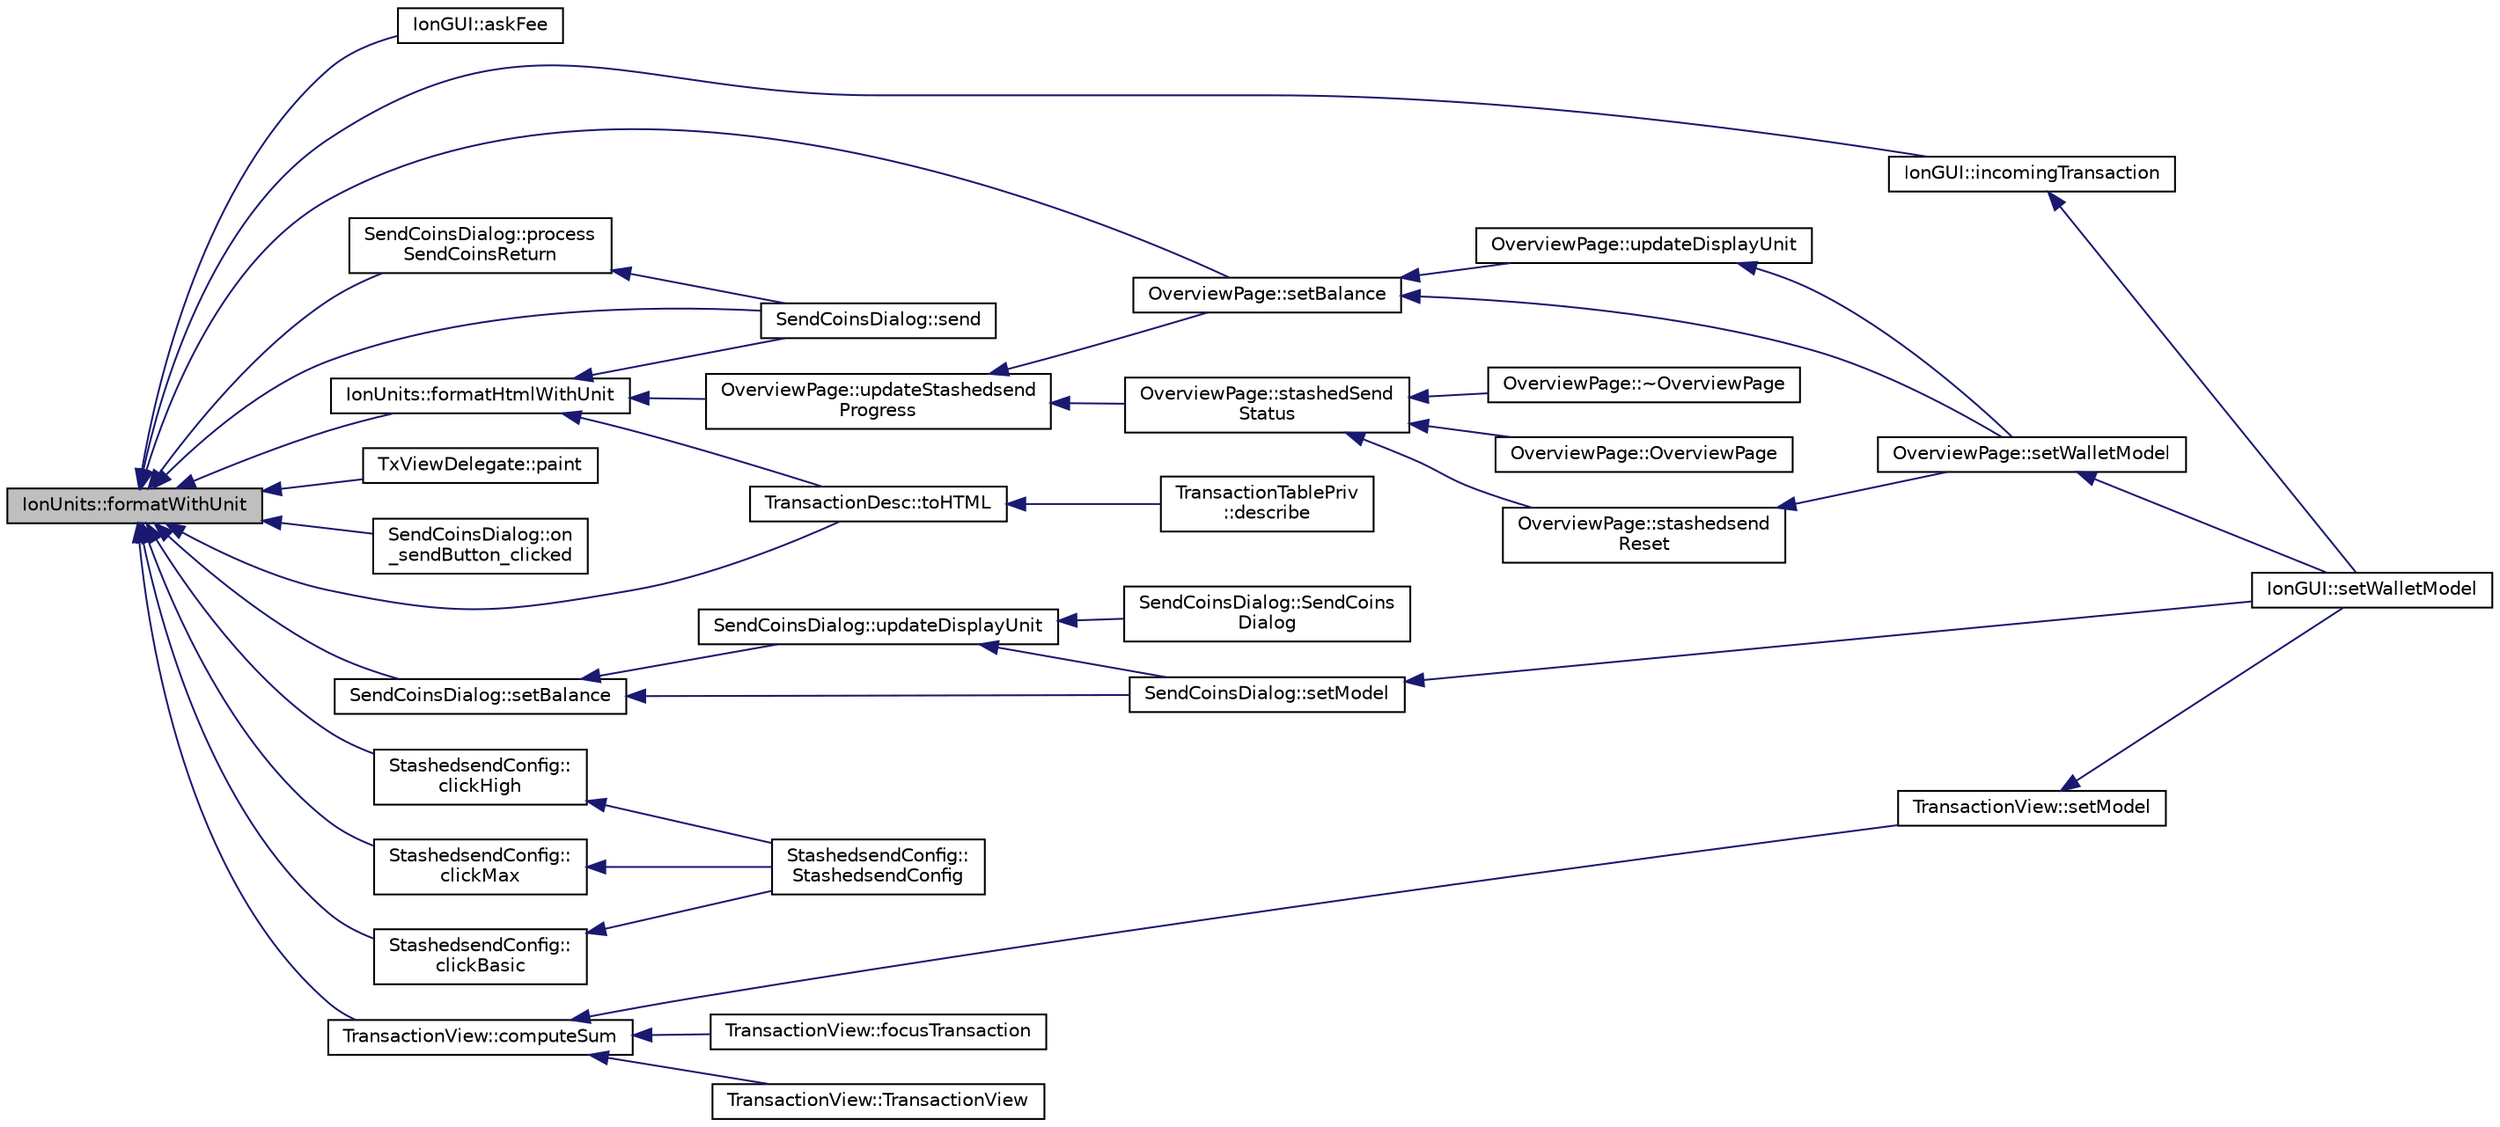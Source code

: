 digraph "IonUnits::formatWithUnit"
{
  edge [fontname="Helvetica",fontsize="10",labelfontname="Helvetica",labelfontsize="10"];
  node [fontname="Helvetica",fontsize="10",shape=record];
  rankdir="LR";
  Node253 [label="IonUnits::formatWithUnit",height=0.2,width=0.4,color="black", fillcolor="grey75", style="filled", fontcolor="black"];
  Node253 -> Node254 [dir="back",color="midnightblue",fontsize="10",style="solid",fontname="Helvetica"];
  Node254 [label="IonGUI::askFee",height=0.2,width=0.4,color="black", fillcolor="white", style="filled",URL="$dc/d0b/class_ion_g_u_i.html#a53aaa5c2286e3c045c55b554470c5dee",tooltip="Asks the user whether to pay the transaction fee or to cancel the transaction. "];
  Node253 -> Node255 [dir="back",color="midnightblue",fontsize="10",style="solid",fontname="Helvetica"];
  Node255 [label="IonGUI::incomingTransaction",height=0.2,width=0.4,color="black", fillcolor="white", style="filled",URL="$dc/d0b/class_ion_g_u_i.html#acdb78c5d98fb4528bd0e9f5b9c5ad048",tooltip="Show incoming transaction notification for new transactions. "];
  Node255 -> Node256 [dir="back",color="midnightblue",fontsize="10",style="solid",fontname="Helvetica"];
  Node256 [label="IonGUI::setWalletModel",height=0.2,width=0.4,color="black", fillcolor="white", style="filled",URL="$dc/d0b/class_ion_g_u_i.html#a37f87db65498b036d387c705a749c45d",tooltip="Set the wallet model. "];
  Node253 -> Node257 [dir="back",color="midnightblue",fontsize="10",style="solid",fontname="Helvetica"];
  Node257 [label="IonUnits::formatHtmlWithUnit",height=0.2,width=0.4,color="black", fillcolor="white", style="filled",URL="$d7/dab/class_ion_units.html#a93a4fcdd7d407be3b5ff404c678d7bf3"];
  Node257 -> Node258 [dir="back",color="midnightblue",fontsize="10",style="solid",fontname="Helvetica"];
  Node258 [label="OverviewPage::updateStashedsend\lProgress",height=0.2,width=0.4,color="black", fillcolor="white", style="filled",URL="$d1/d91/class_overview_page.html#acf4dda06d83173e5c701f4953c6a09aa"];
  Node258 -> Node259 [dir="back",color="midnightblue",fontsize="10",style="solid",fontname="Helvetica"];
  Node259 [label="OverviewPage::setBalance",height=0.2,width=0.4,color="black", fillcolor="white", style="filled",URL="$d1/d91/class_overview_page.html#a070a269ea7c7aacf129e6325fcd8343a"];
  Node259 -> Node260 [dir="back",color="midnightblue",fontsize="10",style="solid",fontname="Helvetica"];
  Node260 [label="OverviewPage::setWalletModel",height=0.2,width=0.4,color="black", fillcolor="white", style="filled",URL="$d1/d91/class_overview_page.html#a2ed52a3a87e9c74fee38fa873c9bc71f"];
  Node260 -> Node256 [dir="back",color="midnightblue",fontsize="10",style="solid",fontname="Helvetica"];
  Node259 -> Node261 [dir="back",color="midnightblue",fontsize="10",style="solid",fontname="Helvetica"];
  Node261 [label="OverviewPage::updateDisplayUnit",height=0.2,width=0.4,color="black", fillcolor="white", style="filled",URL="$d1/d91/class_overview_page.html#a03f19b9afd9af4b72d9bba7b0c7cf900"];
  Node261 -> Node260 [dir="back",color="midnightblue",fontsize="10",style="solid",fontname="Helvetica"];
  Node258 -> Node262 [dir="back",color="midnightblue",fontsize="10",style="solid",fontname="Helvetica"];
  Node262 [label="OverviewPage::stashedSend\lStatus",height=0.2,width=0.4,color="black", fillcolor="white", style="filled",URL="$d1/d91/class_overview_page.html#ac6d1b3475132a87b31c1510014e4d0e7"];
  Node262 -> Node263 [dir="back",color="midnightblue",fontsize="10",style="solid",fontname="Helvetica"];
  Node263 [label="OverviewPage::OverviewPage",height=0.2,width=0.4,color="black", fillcolor="white", style="filled",URL="$d1/d91/class_overview_page.html#a18c1a29cab6b745b25e701b20f234932"];
  Node262 -> Node264 [dir="back",color="midnightblue",fontsize="10",style="solid",fontname="Helvetica"];
  Node264 [label="OverviewPage::~OverviewPage",height=0.2,width=0.4,color="black", fillcolor="white", style="filled",URL="$d1/d91/class_overview_page.html#a7fd68a7bebc327e3bbef2226b41298aa"];
  Node262 -> Node265 [dir="back",color="midnightblue",fontsize="10",style="solid",fontname="Helvetica"];
  Node265 [label="OverviewPage::stashedsend\lReset",height=0.2,width=0.4,color="black", fillcolor="white", style="filled",URL="$d1/d91/class_overview_page.html#a6b87c065c31ccd136f541edd3bb73134"];
  Node265 -> Node260 [dir="back",color="midnightblue",fontsize="10",style="solid",fontname="Helvetica"];
  Node257 -> Node266 [dir="back",color="midnightblue",fontsize="10",style="solid",fontname="Helvetica"];
  Node266 [label="SendCoinsDialog::send",height=0.2,width=0.4,color="black", fillcolor="white", style="filled",URL="$d6/de6/class_send_coins_dialog.html#afd8d436a16ea7dba1276e8fdfdc8b2d3"];
  Node257 -> Node267 [dir="back",color="midnightblue",fontsize="10",style="solid",fontname="Helvetica"];
  Node267 [label="TransactionDesc::toHTML",height=0.2,width=0.4,color="black", fillcolor="white", style="filled",URL="$d4/da9/class_transaction_desc.html#ab7c9dbb2048aae121dd9d75df86e64f4"];
  Node267 -> Node268 [dir="back",color="midnightblue",fontsize="10",style="solid",fontname="Helvetica"];
  Node268 [label="TransactionTablePriv\l::describe",height=0.2,width=0.4,color="black", fillcolor="white", style="filled",URL="$d2/ddb/class_transaction_table_priv.html#ab08d44e16bf6dd95b5b83959b3013780"];
  Node253 -> Node269 [dir="back",color="midnightblue",fontsize="10",style="solid",fontname="Helvetica"];
  Node269 [label="TxViewDelegate::paint",height=0.2,width=0.4,color="black", fillcolor="white", style="filled",URL="$da/db0/class_tx_view_delegate.html#aeb314283e3a3fae5099d95c7b3309d57"];
  Node253 -> Node259 [dir="back",color="midnightblue",fontsize="10",style="solid",fontname="Helvetica"];
  Node253 -> Node270 [dir="back",color="midnightblue",fontsize="10",style="solid",fontname="Helvetica"];
  Node270 [label="SendCoinsDialog::on\l_sendButton_clicked",height=0.2,width=0.4,color="black", fillcolor="white", style="filled",URL="$d6/de6/class_send_coins_dialog.html#a2cab7cf9ea5040b9e2189297f7d3c764"];
  Node253 -> Node266 [dir="back",color="midnightblue",fontsize="10",style="solid",fontname="Helvetica"];
  Node253 -> Node271 [dir="back",color="midnightblue",fontsize="10",style="solid",fontname="Helvetica"];
  Node271 [label="SendCoinsDialog::setBalance",height=0.2,width=0.4,color="black", fillcolor="white", style="filled",URL="$d6/de6/class_send_coins_dialog.html#a7f02f2589cb65b508ccb3b02aad06979"];
  Node271 -> Node272 [dir="back",color="midnightblue",fontsize="10",style="solid",fontname="Helvetica"];
  Node272 [label="SendCoinsDialog::setModel",height=0.2,width=0.4,color="black", fillcolor="white", style="filled",URL="$d6/de6/class_send_coins_dialog.html#a73a6c1b1850a334ee652ac167713a2aa"];
  Node272 -> Node256 [dir="back",color="midnightblue",fontsize="10",style="solid",fontname="Helvetica"];
  Node271 -> Node273 [dir="back",color="midnightblue",fontsize="10",style="solid",fontname="Helvetica"];
  Node273 [label="SendCoinsDialog::updateDisplayUnit",height=0.2,width=0.4,color="black", fillcolor="white", style="filled",URL="$d6/de6/class_send_coins_dialog.html#a74815ad8502b126200b6fd2e59e9f042"];
  Node273 -> Node274 [dir="back",color="midnightblue",fontsize="10",style="solid",fontname="Helvetica"];
  Node274 [label="SendCoinsDialog::SendCoins\lDialog",height=0.2,width=0.4,color="black", fillcolor="white", style="filled",URL="$d6/de6/class_send_coins_dialog.html#a0df5bc29d1df68eda44826651afc595f"];
  Node273 -> Node272 [dir="back",color="midnightblue",fontsize="10",style="solid",fontname="Helvetica"];
  Node253 -> Node275 [dir="back",color="midnightblue",fontsize="10",style="solid",fontname="Helvetica"];
  Node275 [label="SendCoinsDialog::process\lSendCoinsReturn",height=0.2,width=0.4,color="black", fillcolor="white", style="filled",URL="$d6/de6/class_send_coins_dialog.html#a349fff162bb43ec63e56e8f7db203a66"];
  Node275 -> Node266 [dir="back",color="midnightblue",fontsize="10",style="solid",fontname="Helvetica"];
  Node253 -> Node276 [dir="back",color="midnightblue",fontsize="10",style="solid",fontname="Helvetica"];
  Node276 [label="StashedsendConfig::\lclickBasic",height=0.2,width=0.4,color="black", fillcolor="white", style="filled",URL="$d9/d44/class_stashedsend_config.html#a6b4fbf9645e083addcc01e87fd0299c9"];
  Node276 -> Node277 [dir="back",color="midnightblue",fontsize="10",style="solid",fontname="Helvetica"];
  Node277 [label="StashedsendConfig::\lStashedsendConfig",height=0.2,width=0.4,color="black", fillcolor="white", style="filled",URL="$d9/d44/class_stashedsend_config.html#a9ae47587db2192b45577c89dfa3fdfb8"];
  Node253 -> Node278 [dir="back",color="midnightblue",fontsize="10",style="solid",fontname="Helvetica"];
  Node278 [label="StashedsendConfig::\lclickHigh",height=0.2,width=0.4,color="black", fillcolor="white", style="filled",URL="$d9/d44/class_stashedsend_config.html#a06e5cc8150f163529d46c93085039f03"];
  Node278 -> Node277 [dir="back",color="midnightblue",fontsize="10",style="solid",fontname="Helvetica"];
  Node253 -> Node279 [dir="back",color="midnightblue",fontsize="10",style="solid",fontname="Helvetica"];
  Node279 [label="StashedsendConfig::\lclickMax",height=0.2,width=0.4,color="black", fillcolor="white", style="filled",URL="$d9/d44/class_stashedsend_config.html#a1c0027df4b89dd270fdb5f5a09df4236"];
  Node279 -> Node277 [dir="back",color="midnightblue",fontsize="10",style="solid",fontname="Helvetica"];
  Node253 -> Node267 [dir="back",color="midnightblue",fontsize="10",style="solid",fontname="Helvetica"];
  Node253 -> Node280 [dir="back",color="midnightblue",fontsize="10",style="solid",fontname="Helvetica"];
  Node280 [label="TransactionView::computeSum",height=0.2,width=0.4,color="black", fillcolor="white", style="filled",URL="$d2/d2c/class_transaction_view.html#abb2ea48a61bb12a0dda9d63952adc50e",tooltip="Compute sum of all selected transactions. "];
  Node280 -> Node281 [dir="back",color="midnightblue",fontsize="10",style="solid",fontname="Helvetica"];
  Node281 [label="TransactionView::TransactionView",height=0.2,width=0.4,color="black", fillcolor="white", style="filled",URL="$d2/d2c/class_transaction_view.html#a0c5e8b90206b4e8b8bf68dd7e319798f"];
  Node280 -> Node282 [dir="back",color="midnightblue",fontsize="10",style="solid",fontname="Helvetica"];
  Node282 [label="TransactionView::setModel",height=0.2,width=0.4,color="black", fillcolor="white", style="filled",URL="$d2/d2c/class_transaction_view.html#a4920c2cd57d72eb50248948fa160c83c"];
  Node282 -> Node256 [dir="back",color="midnightblue",fontsize="10",style="solid",fontname="Helvetica"];
  Node280 -> Node283 [dir="back",color="midnightblue",fontsize="10",style="solid",fontname="Helvetica"];
  Node283 [label="TransactionView::focusTransaction",height=0.2,width=0.4,color="black", fillcolor="white", style="filled",URL="$d2/d2c/class_transaction_view.html#ab6d126806467ae9dc273cbe19a7477cc"];
}
